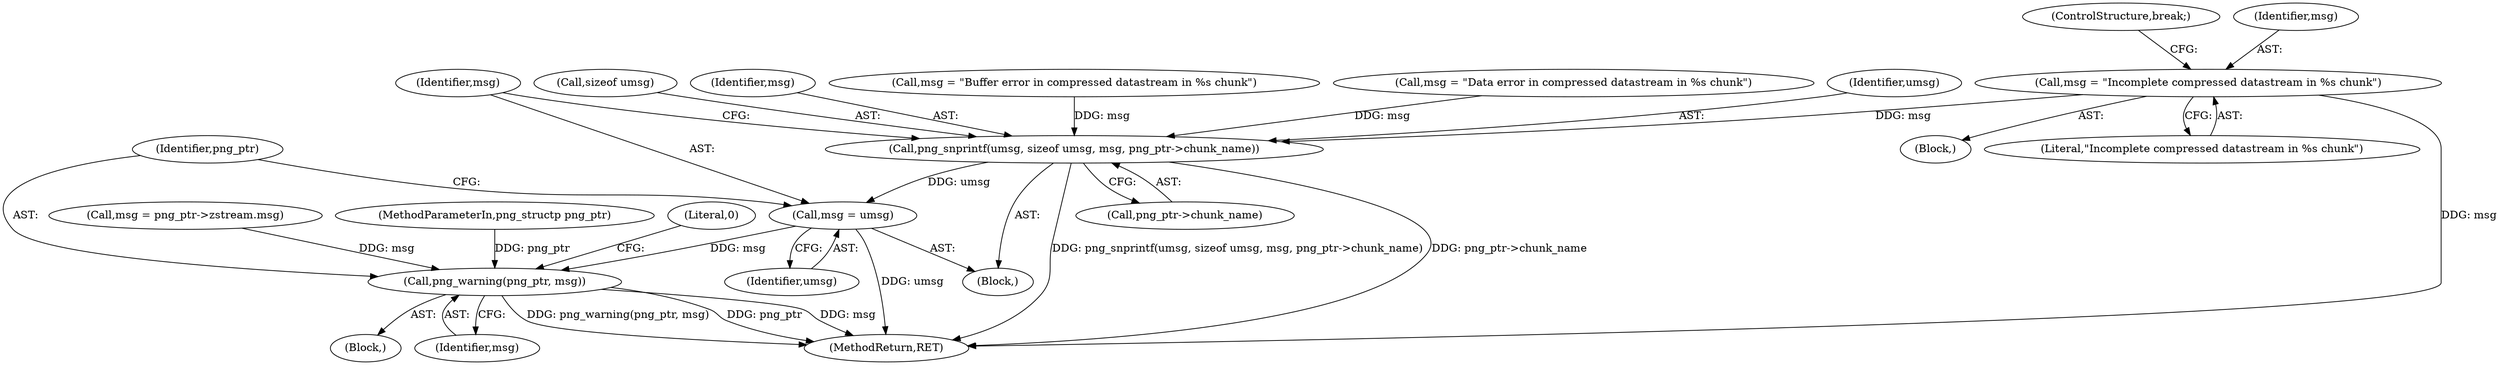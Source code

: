 digraph "0_Chrome_4cf106cdb83dd6b35d3b26d06cc67d1d2d99041e@pointer" {
"1000283" [label="(Call,msg = \"Incomplete compressed datastream in %s chunk\")"];
"1000287" [label="(Call,png_snprintf(umsg, sizeof umsg, msg, png_ptr->chunk_name))"];
"1000295" [label="(Call,msg = umsg)"];
"1000298" [label="(Call,png_warning(png_ptr, msg))"];
"1000283" [label="(Call,msg = \"Incomplete compressed datastream in %s chunk\")"];
"1000296" [label="(Identifier,msg)"];
"1000292" [label="(Call,png_ptr->chunk_name)"];
"1000291" [label="(Identifier,msg)"];
"1000299" [label="(Identifier,png_ptr)"];
"1000298" [label="(Call,png_warning(png_ptr, msg))"];
"1000303" [label="(MethodReturn,RET)"];
"1000271" [label="(Block,)"];
"1000259" [label="(Call,msg = png_ptr->zstream.msg)"];
"1000286" [label="(ControlStructure,break;)"];
"1000284" [label="(Identifier,msg)"];
"1000273" [label="(Call,msg = \"Buffer error in compressed datastream in %s chunk\")"];
"1000249" [label="(Block,)"];
"1000267" [label="(Block,)"];
"1000285" [label="(Literal,\"Incomplete compressed datastream in %s chunk\")"];
"1000108" [label="(MethodParameterIn,png_structp png_ptr)"];
"1000302" [label="(Literal,0)"];
"1000297" [label="(Identifier,umsg)"];
"1000300" [label="(Identifier,msg)"];
"1000287" [label="(Call,png_snprintf(umsg, sizeof umsg, msg, png_ptr->chunk_name))"];
"1000295" [label="(Call,msg = umsg)"];
"1000278" [label="(Call,msg = \"Data error in compressed datastream in %s chunk\")"];
"1000288" [label="(Identifier,umsg)"];
"1000289" [label="(Call,sizeof umsg)"];
"1000283" -> "1000271"  [label="AST: "];
"1000283" -> "1000285"  [label="CFG: "];
"1000284" -> "1000283"  [label="AST: "];
"1000285" -> "1000283"  [label="AST: "];
"1000286" -> "1000283"  [label="CFG: "];
"1000283" -> "1000303"  [label="DDG: msg"];
"1000283" -> "1000287"  [label="DDG: msg"];
"1000287" -> "1000267"  [label="AST: "];
"1000287" -> "1000292"  [label="CFG: "];
"1000288" -> "1000287"  [label="AST: "];
"1000289" -> "1000287"  [label="AST: "];
"1000291" -> "1000287"  [label="AST: "];
"1000292" -> "1000287"  [label="AST: "];
"1000296" -> "1000287"  [label="CFG: "];
"1000287" -> "1000303"  [label="DDG: png_ptr->chunk_name"];
"1000287" -> "1000303"  [label="DDG: png_snprintf(umsg, sizeof umsg, msg, png_ptr->chunk_name)"];
"1000273" -> "1000287"  [label="DDG: msg"];
"1000278" -> "1000287"  [label="DDG: msg"];
"1000287" -> "1000295"  [label="DDG: umsg"];
"1000295" -> "1000267"  [label="AST: "];
"1000295" -> "1000297"  [label="CFG: "];
"1000296" -> "1000295"  [label="AST: "];
"1000297" -> "1000295"  [label="AST: "];
"1000299" -> "1000295"  [label="CFG: "];
"1000295" -> "1000303"  [label="DDG: umsg"];
"1000295" -> "1000298"  [label="DDG: msg"];
"1000298" -> "1000249"  [label="AST: "];
"1000298" -> "1000300"  [label="CFG: "];
"1000299" -> "1000298"  [label="AST: "];
"1000300" -> "1000298"  [label="AST: "];
"1000302" -> "1000298"  [label="CFG: "];
"1000298" -> "1000303"  [label="DDG: png_warning(png_ptr, msg)"];
"1000298" -> "1000303"  [label="DDG: png_ptr"];
"1000298" -> "1000303"  [label="DDG: msg"];
"1000108" -> "1000298"  [label="DDG: png_ptr"];
"1000259" -> "1000298"  [label="DDG: msg"];
}
